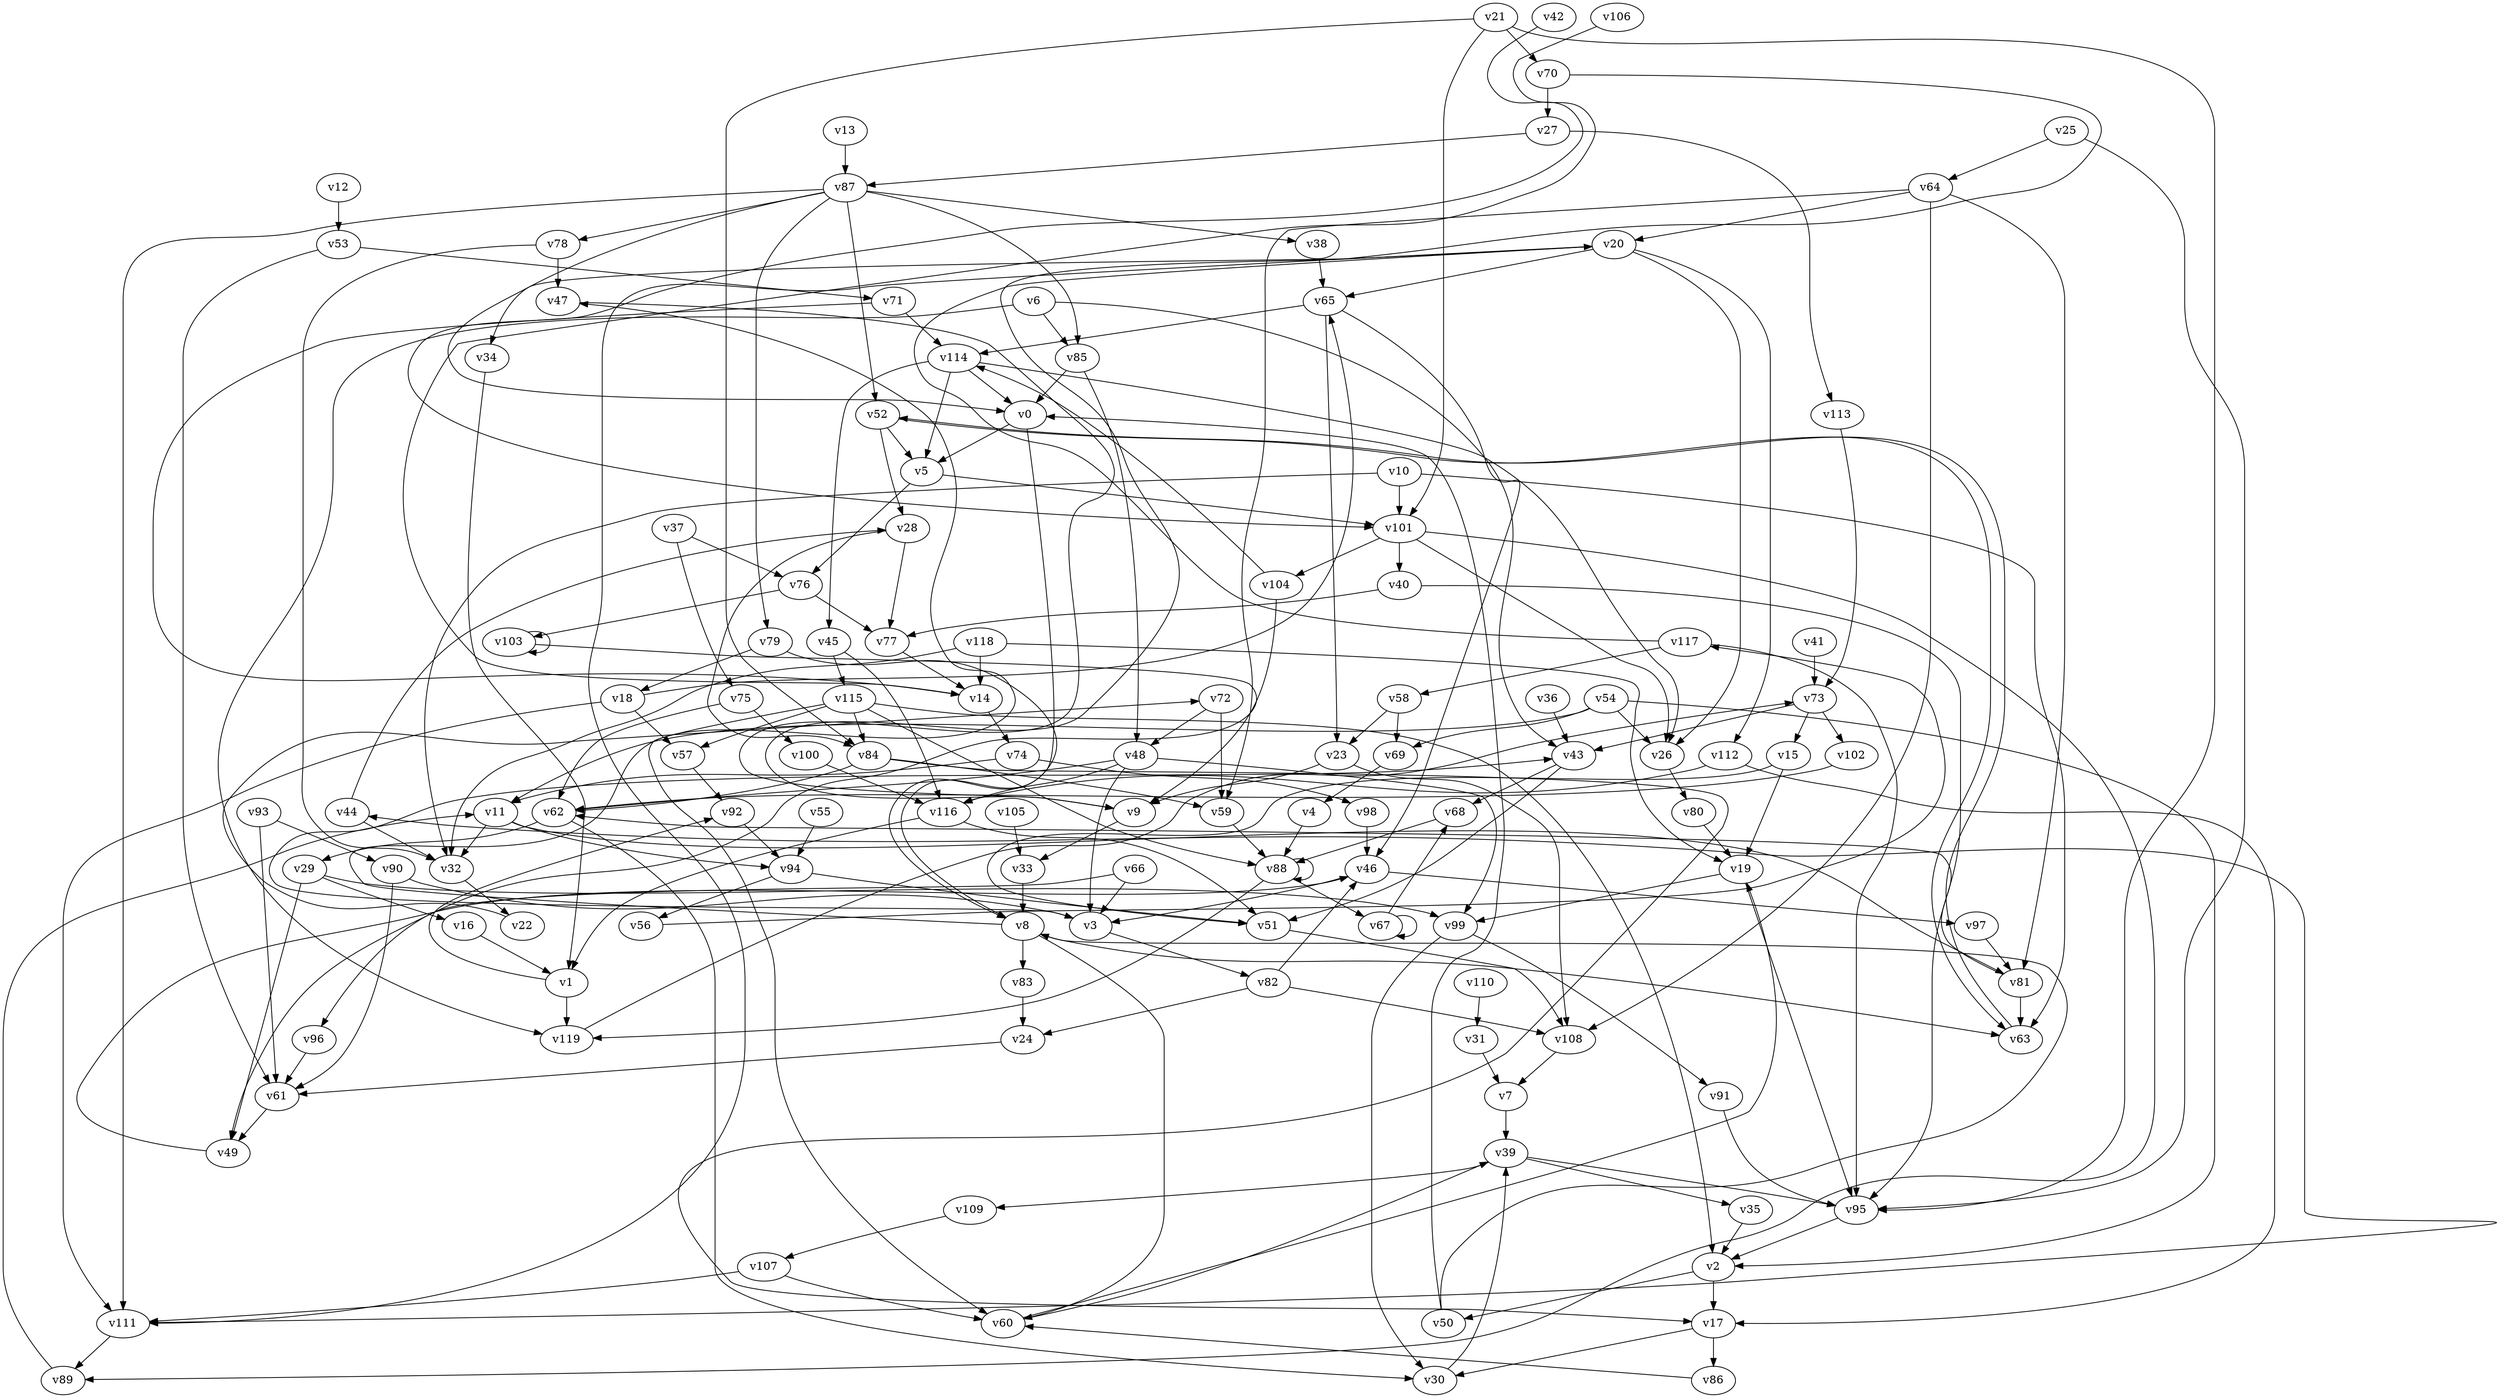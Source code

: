 // Benchmark game 179 - 120 vertices
// time_bound: 14
// targets: v81
digraph G {
    v0 [name="v0", player=1];
    v1 [name="v1", player=1];
    v2 [name="v2", player=1];
    v3 [name="v3", player=0];
    v4 [name="v4", player=1];
    v5 [name="v5", player=0];
    v6 [name="v6", player=1];
    v7 [name="v7", player=1];
    v8 [name="v8", player=1];
    v9 [name="v9", player=1];
    v10 [name="v10", player=1];
    v11 [name="v11", player=1];
    v12 [name="v12", player=1];
    v13 [name="v13", player=1];
    v14 [name="v14", player=1];
    v15 [name="v15", player=0];
    v16 [name="v16", player=0];
    v17 [name="v17", player=0];
    v18 [name="v18", player=1];
    v19 [name="v19", player=1];
    v20 [name="v20", player=1];
    v21 [name="v21", player=0];
    v22 [name="v22", player=0];
    v23 [name="v23", player=0];
    v24 [name="v24", player=0];
    v25 [name="v25", player=0];
    v26 [name="v26", player=1];
    v27 [name="v27", player=1];
    v28 [name="v28", player=0];
    v29 [name="v29", player=0];
    v30 [name="v30", player=0];
    v31 [name="v31", player=1];
    v32 [name="v32", player=1];
    v33 [name="v33", player=1];
    v34 [name="v34", player=0];
    v35 [name="v35", player=0];
    v36 [name="v36", player=1];
    v37 [name="v37", player=0];
    v38 [name="v38", player=1];
    v39 [name="v39", player=0];
    v40 [name="v40", player=0];
    v41 [name="v41", player=0];
    v42 [name="v42", player=0];
    v43 [name="v43", player=1];
    v44 [name="v44", player=1];
    v45 [name="v45", player=0];
    v46 [name="v46", player=1];
    v47 [name="v47", player=0];
    v48 [name="v48", player=1];
    v49 [name="v49", player=0];
    v50 [name="v50", player=0];
    v51 [name="v51", player=0];
    v52 [name="v52", player=0];
    v53 [name="v53", player=1];
    v54 [name="v54", player=1];
    v55 [name="v55", player=0];
    v56 [name="v56", player=1];
    v57 [name="v57", player=1];
    v58 [name="v58", player=0];
    v59 [name="v59", player=0];
    v60 [name="v60", player=1];
    v61 [name="v61", player=0];
    v62 [name="v62", player=1];
    v63 [name="v63", player=0];
    v64 [name="v64", player=0];
    v65 [name="v65", player=0];
    v66 [name="v66", player=1];
    v67 [name="v67", player=0];
    v68 [name="v68", player=0];
    v69 [name="v69", player=1];
    v70 [name="v70", player=1];
    v71 [name="v71", player=1];
    v72 [name="v72", player=0];
    v73 [name="v73", player=1];
    v74 [name="v74", player=1];
    v75 [name="v75", player=0];
    v76 [name="v76", player=0];
    v77 [name="v77", player=1];
    v78 [name="v78", player=0];
    v79 [name="v79", player=1];
    v80 [name="v80", player=0];
    v81 [name="v81", player=1, target=1];
    v82 [name="v82", player=1];
    v83 [name="v83", player=1];
    v84 [name="v84", player=0];
    v85 [name="v85", player=1];
    v86 [name="v86", player=1];
    v87 [name="v87", player=0];
    v88 [name="v88", player=1];
    v89 [name="v89", player=0];
    v90 [name="v90", player=0];
    v91 [name="v91", player=0];
    v92 [name="v92", player=0];
    v93 [name="v93", player=1];
    v94 [name="v94", player=1];
    v95 [name="v95", player=0];
    v96 [name="v96", player=1];
    v97 [name="v97", player=0];
    v98 [name="v98", player=0];
    v99 [name="v99", player=1];
    v100 [name="v100", player=1];
    v101 [name="v101", player=0];
    v102 [name="v102", player=1];
    v103 [name="v103", player=1];
    v104 [name="v104", player=0];
    v105 [name="v105", player=0];
    v106 [name="v106", player=1];
    v107 [name="v107", player=1];
    v108 [name="v108", player=0];
    v109 [name="v109", player=0];
    v110 [name="v110", player=0];
    v111 [name="v111", player=1];
    v112 [name="v112", player=1];
    v113 [name="v113", player=1];
    v114 [name="v114", player=0];
    v115 [name="v115", player=0];
    v116 [name="v116", player=0];
    v117 [name="v117", player=0];
    v118 [name="v118", player=0];
    v119 [name="v119", player=0];

    v0 -> v8;
    v1 -> v92 [constraint="t mod 4 == 0"];
    v2 -> v17;
    v3 -> v43 [constraint="t mod 4 == 1"];
    v4 -> v88;
    v5 -> v101;
    v6 -> v85;
    v7 -> v39;
    v8 -> v47 [constraint="t >= 5"];
    v9 -> v33;
    v10 -> v101;
    v11 -> v81 [constraint="t >= 4"];
    v12 -> v53;
    v13 -> v87;
    v14 -> v74;
    v15 -> v51 [constraint="t < 9"];
    v16 -> v1;
    v17 -> v86;
    v18 -> v65 [constraint="t < 10"];
    v19 -> v95;
    v20 -> v112;
    v21 -> v84;
    v22 -> v72 [constraint="t < 13"];
    v23 -> v108;
    v24 -> v61;
    v25 -> v64;
    v26 -> v80;
    v27 -> v113;
    v28 -> v84 [constraint="t >= 5"];
    v29 -> v99;
    v30 -> v39;
    v31 -> v7;
    v32 -> v22;
    v33 -> v8;
    v34 -> v1;
    v35 -> v2;
    v36 -> v43;
    v37 -> v75;
    v38 -> v65;
    v39 -> v35;
    v40 -> v95;
    v41 -> v73;
    v42 -> v101 [constraint="t mod 3 == 0"];
    v43 -> v68;
    v44 -> v28 [constraint="t >= 3"];
    v45 -> v116;
    v46 -> v3;
    v47 -> v9 [constraint="t mod 5 == 1"];
    v48 -> v99;
    v49 -> v46 [constraint="t < 11"];
    v50 -> v8 [constraint="t mod 4 == 0"];
    v51 -> v108;
    v52 -> v63 [constraint="t >= 1"];
    v53 -> v71;
    v54 -> v26;
    v55 -> v94;
    v56 -> v117 [constraint="t mod 4 == 3"];
    v57 -> v92;
    v58 -> v23;
    v59 -> v88;
    v60 -> v19 [constraint="t < 8"];
    v61 -> v49;
    v62 -> v30;
    v63 -> v52 [constraint="t >= 2"];
    v64 -> v20;
    v65 -> v23;
    v66 -> v96 [constraint="t mod 3 == 1"];
    v67 -> v67 [constraint="t < 6"];
    v68 -> v88;
    v69 -> v4;
    v70 -> v9 [constraint="t < 10"];
    v71 -> v14 [constraint="t < 6"];
    v72 -> v59;
    v73 -> v102;
    v74 -> v98;
    v75 -> v62;
    v76 -> v103;
    v77 -> v14;
    v78 -> v47;
    v79 -> v8;
    v80 -> v19 [constraint="t mod 2 == 0"];
    v81 -> v62 [constraint="t < 12"];
    v82 -> v24;
    v83 -> v24;
    v84 -> v17 [constraint="t >= 3"];
    v85 -> v48;
    v86 -> v60 [constraint="t mod 2 == 0"];
    v87 -> v0 [constraint="t mod 5 == 0"];
    v88 -> v88;
    v89 -> v11;
    v90 -> v61;
    v91 -> v95;
    v92 -> v94;
    v93 -> v90;
    v94 -> v56;
    v95 -> v2 [constraint="t mod 5 == 3"];
    v96 -> v61;
    v97 -> v81;
    v98 -> v46;
    v99 -> v91;
    v100 -> v116;
    v101 -> v89 [constraint="t mod 4 == 1"];
    v102 -> v62 [constraint="t >= 2"];
    v103 -> v49 [constraint="t < 8"];
    v104 -> v114 [constraint="t >= 5"];
    v105 -> v33;
    v106 -> v14 [constraint="t < 8"];
    v107 -> v60;
    v108 -> v7;
    v109 -> v107;
    v110 -> v31;
    v111 -> v44 [constraint="t mod 3 == 0"];
    v112 -> v116;
    v113 -> v73;
    v114 -> v26;
    v115 -> v57;
    v116 -> v1;
    v117 -> v20 [constraint="t >= 4"];
    v118 -> v19;
    v119 -> v73 [constraint="t < 11"];
    v18 -> v57;
    v52 -> v5;
    v21 -> v70;
    v114 -> v0;
    v87 -> v38;
    v25 -> v95;
    v2 -> v50;
    v94 -> v51;
    v99 -> v30;
    v65 -> v114;
    v8 -> v63;
    v58 -> v69;
    v8 -> v60;
    v115 -> v2;
    v101 -> v26;
    v87 -> v111;
    v11 -> v32;
    v46 -> v97;
    v104 -> v9;
    v64 -> v81;
    v74 -> v11;
    v54 -> v69;
    v53 -> v61;
    v87 -> v78;
    v48 -> v62;
    v11 -> v94;
    v29 -> v16;
    v111 -> v89;
    v45 -> v115;
    v116 -> v51;
    v21 -> v101;
    v79 -> v18;
    v88 -> v67;
    v75 -> v100;
    v17 -> v30;
    v84 -> v62;
    v8 -> v83;
    v114 -> v5;
    v50 -> v0;
    v28 -> v77;
    v82 -> v108;
    v88 -> v119;
    v37 -> v76;
    v20 -> v111;
    v101 -> v40;
    v70 -> v27;
    v101 -> v104;
    v73 -> v15;
    v66 -> v3;
    v62 -> v29;
    v112 -> v17;
    v6 -> v119;
    v76 -> v77;
    v71 -> v114;
    v3 -> v82;
    v84 -> v59;
    v10 -> v32;
    v67 -> v68;
    v115 -> v84;
    v39 -> v95;
    v87 -> v52;
    v54 -> v2;
    v54 -> v11;
    v103 -> v103;
    v20 -> v34;
    v90 -> v3;
    v43 -> v51;
    v64 -> v59;
    v48 -> v3;
    v78 -> v32;
    v60 -> v39;
    v20 -> v26;
    v85 -> v0;
    v48 -> v116;
    v44 -> v32;
    v107 -> v111;
    v87 -> v85;
    v52 -> v28;
    v117 -> v95;
    v72 -> v48;
    v1 -> v119;
    v87 -> v79;
    v115 -> v60;
    v73 -> v43;
    v19 -> v99;
    v82 -> v46;
    v114 -> v45;
    v23 -> v9;
    v39 -> v109;
    v21 -> v95;
    v117 -> v58;
    v65 -> v46;
    v15 -> v19;
    v40 -> v77;
    v0 -> v5;
    v93 -> v61;
    v118 -> v14;
    v5 -> v76;
    v81 -> v63;
    v20 -> v65;
    v118 -> v32;
    v10 -> v63;
    v29 -> v49;
    v18 -> v111;
    v64 -> v108;
    v6 -> v43;
    v27 -> v87;
    v115 -> v88;
}
